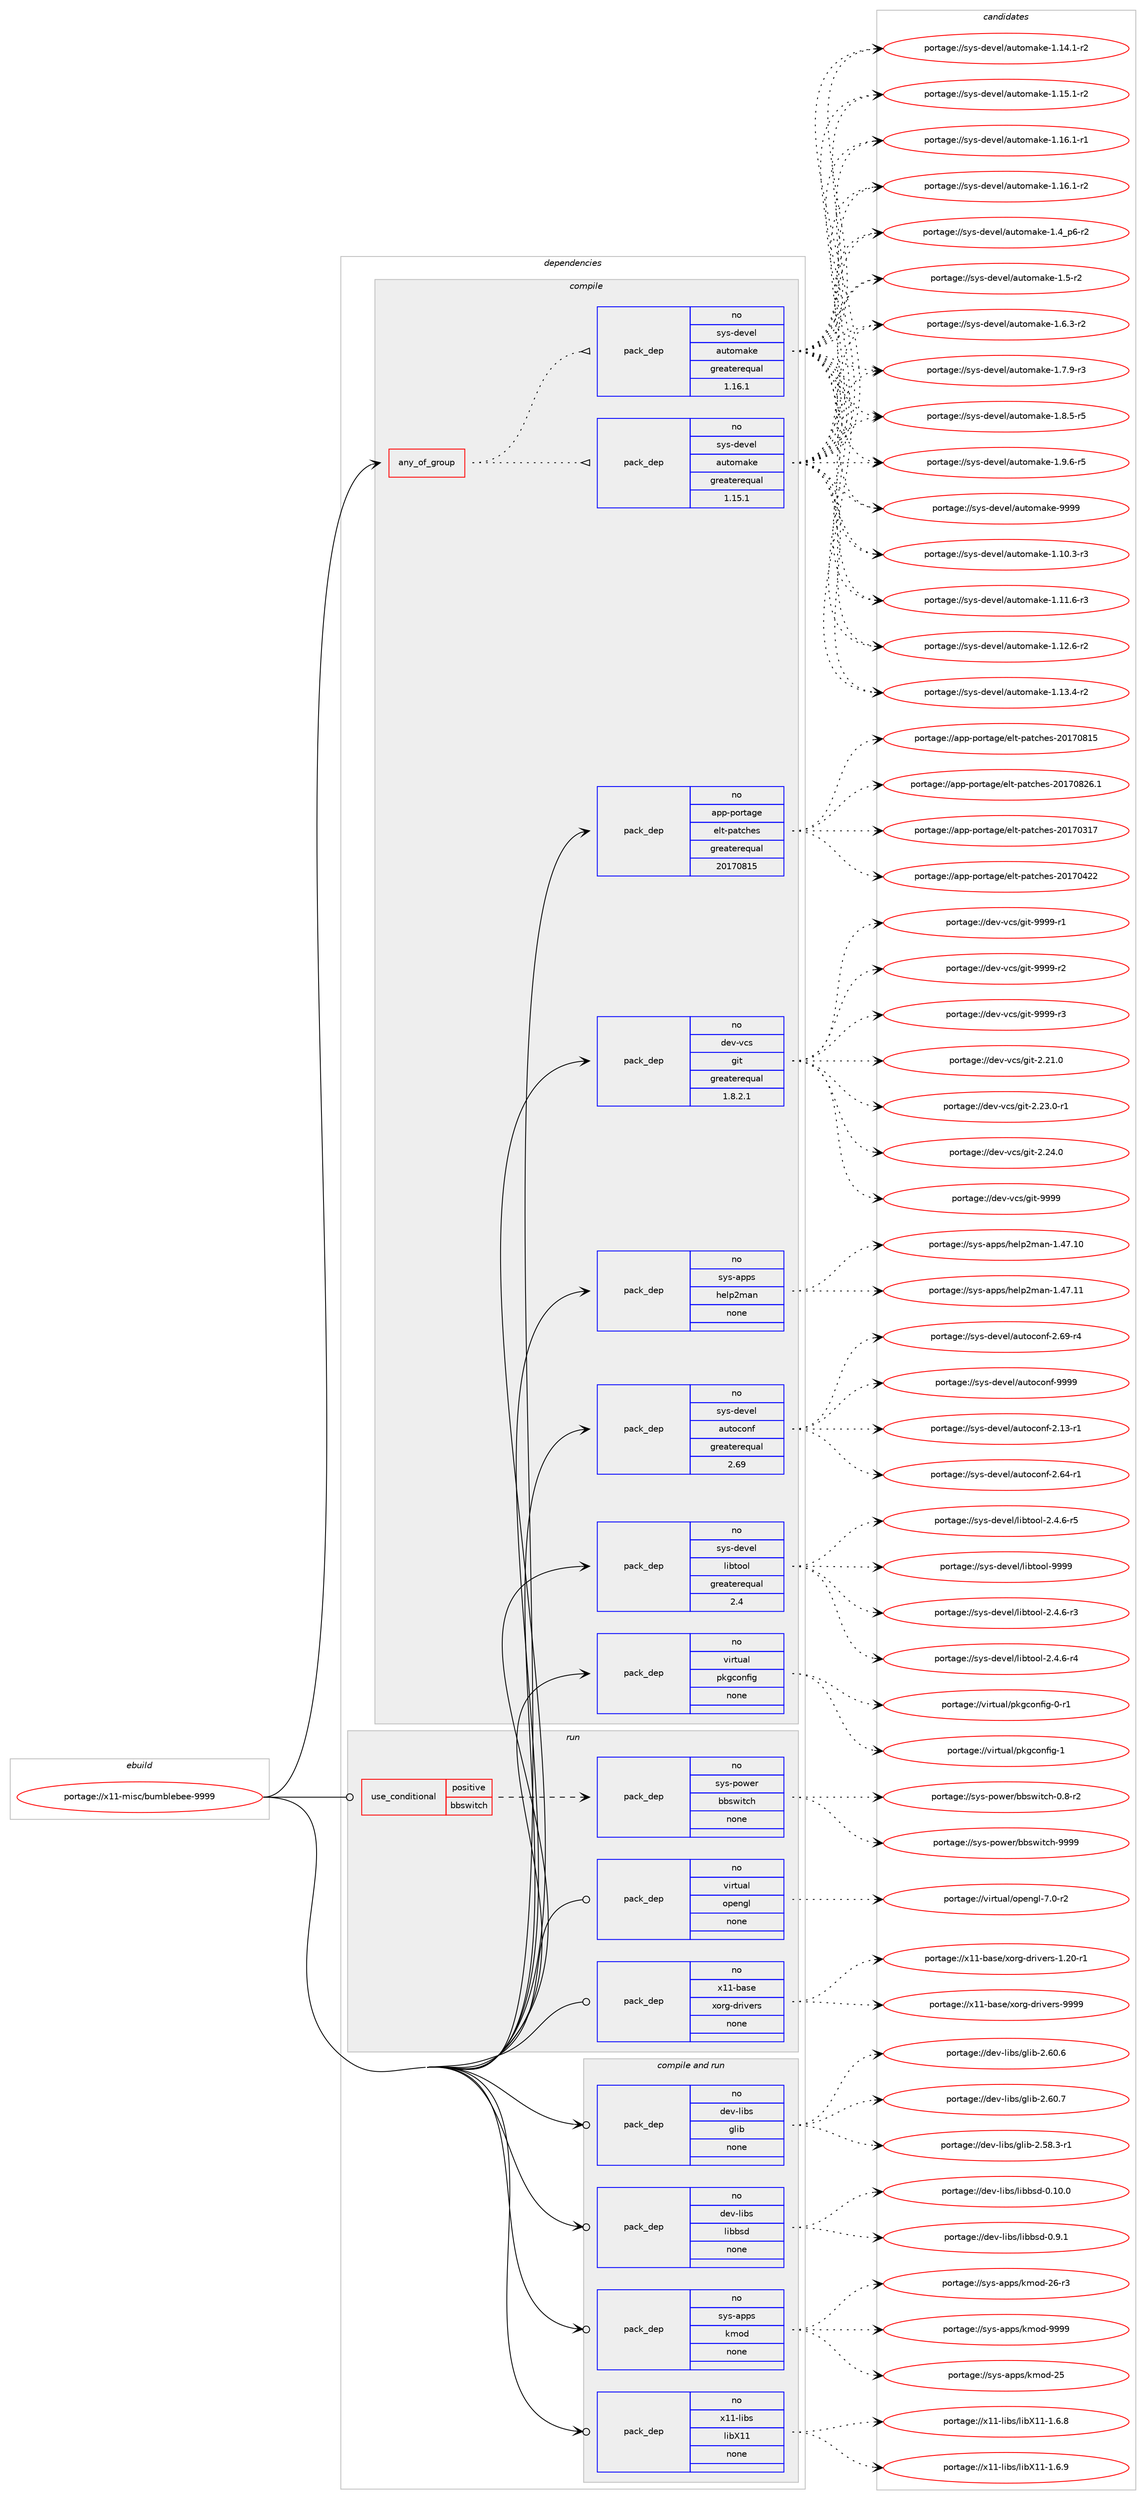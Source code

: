 digraph prolog {

# *************
# Graph options
# *************

newrank=true;
concentrate=true;
compound=true;
graph [rankdir=LR,fontname=Helvetica,fontsize=10,ranksep=1.5];#, ranksep=2.5, nodesep=0.2];
edge  [arrowhead=vee];
node  [fontname=Helvetica,fontsize=10];

# **********
# The ebuild
# **********

subgraph cluster_leftcol {
color=gray;
rank=same;
label=<<i>ebuild</i>>;
id [label="portage://x11-misc/bumblebee-9999", color=red, width=4, href="../x11-misc/bumblebee-9999.svg"];
}

# ****************
# The dependencies
# ****************

subgraph cluster_midcol {
color=gray;
label=<<i>dependencies</i>>;
subgraph cluster_compile {
fillcolor="#eeeeee";
style=filled;
label=<<i>compile</i>>;
subgraph any7839 {
dependency451886 [label=<<TABLE BORDER="0" CELLBORDER="1" CELLSPACING="0" CELLPADDING="4"><TR><TD CELLPADDING="10">any_of_group</TD></TR></TABLE>>, shape=none, color=red];subgraph pack335489 {
dependency451887 [label=<<TABLE BORDER="0" CELLBORDER="1" CELLSPACING="0" CELLPADDING="4" WIDTH="220"><TR><TD ROWSPAN="6" CELLPADDING="30">pack_dep</TD></TR><TR><TD WIDTH="110">no</TD></TR><TR><TD>sys-devel</TD></TR><TR><TD>automake</TD></TR><TR><TD>greaterequal</TD></TR><TR><TD>1.16.1</TD></TR></TABLE>>, shape=none, color=blue];
}
dependency451886:e -> dependency451887:w [weight=20,style="dotted",arrowhead="oinv"];
subgraph pack335490 {
dependency451888 [label=<<TABLE BORDER="0" CELLBORDER="1" CELLSPACING="0" CELLPADDING="4" WIDTH="220"><TR><TD ROWSPAN="6" CELLPADDING="30">pack_dep</TD></TR><TR><TD WIDTH="110">no</TD></TR><TR><TD>sys-devel</TD></TR><TR><TD>automake</TD></TR><TR><TD>greaterequal</TD></TR><TR><TD>1.15.1</TD></TR></TABLE>>, shape=none, color=blue];
}
dependency451886:e -> dependency451888:w [weight=20,style="dotted",arrowhead="oinv"];
}
id:e -> dependency451886:w [weight=20,style="solid",arrowhead="vee"];
subgraph pack335491 {
dependency451889 [label=<<TABLE BORDER="0" CELLBORDER="1" CELLSPACING="0" CELLPADDING="4" WIDTH="220"><TR><TD ROWSPAN="6" CELLPADDING="30">pack_dep</TD></TR><TR><TD WIDTH="110">no</TD></TR><TR><TD>app-portage</TD></TR><TR><TD>elt-patches</TD></TR><TR><TD>greaterequal</TD></TR><TR><TD>20170815</TD></TR></TABLE>>, shape=none, color=blue];
}
id:e -> dependency451889:w [weight=20,style="solid",arrowhead="vee"];
subgraph pack335492 {
dependency451890 [label=<<TABLE BORDER="0" CELLBORDER="1" CELLSPACING="0" CELLPADDING="4" WIDTH="220"><TR><TD ROWSPAN="6" CELLPADDING="30">pack_dep</TD></TR><TR><TD WIDTH="110">no</TD></TR><TR><TD>dev-vcs</TD></TR><TR><TD>git</TD></TR><TR><TD>greaterequal</TD></TR><TR><TD>1.8.2.1</TD></TR></TABLE>>, shape=none, color=blue];
}
id:e -> dependency451890:w [weight=20,style="solid",arrowhead="vee"];
subgraph pack335493 {
dependency451891 [label=<<TABLE BORDER="0" CELLBORDER="1" CELLSPACING="0" CELLPADDING="4" WIDTH="220"><TR><TD ROWSPAN="6" CELLPADDING="30">pack_dep</TD></TR><TR><TD WIDTH="110">no</TD></TR><TR><TD>sys-apps</TD></TR><TR><TD>help2man</TD></TR><TR><TD>none</TD></TR><TR><TD></TD></TR></TABLE>>, shape=none, color=blue];
}
id:e -> dependency451891:w [weight=20,style="solid",arrowhead="vee"];
subgraph pack335494 {
dependency451892 [label=<<TABLE BORDER="0" CELLBORDER="1" CELLSPACING="0" CELLPADDING="4" WIDTH="220"><TR><TD ROWSPAN="6" CELLPADDING="30">pack_dep</TD></TR><TR><TD WIDTH="110">no</TD></TR><TR><TD>sys-devel</TD></TR><TR><TD>autoconf</TD></TR><TR><TD>greaterequal</TD></TR><TR><TD>2.69</TD></TR></TABLE>>, shape=none, color=blue];
}
id:e -> dependency451892:w [weight=20,style="solid",arrowhead="vee"];
subgraph pack335495 {
dependency451893 [label=<<TABLE BORDER="0" CELLBORDER="1" CELLSPACING="0" CELLPADDING="4" WIDTH="220"><TR><TD ROWSPAN="6" CELLPADDING="30">pack_dep</TD></TR><TR><TD WIDTH="110">no</TD></TR><TR><TD>sys-devel</TD></TR><TR><TD>libtool</TD></TR><TR><TD>greaterequal</TD></TR><TR><TD>2.4</TD></TR></TABLE>>, shape=none, color=blue];
}
id:e -> dependency451893:w [weight=20,style="solid",arrowhead="vee"];
subgraph pack335496 {
dependency451894 [label=<<TABLE BORDER="0" CELLBORDER="1" CELLSPACING="0" CELLPADDING="4" WIDTH="220"><TR><TD ROWSPAN="6" CELLPADDING="30">pack_dep</TD></TR><TR><TD WIDTH="110">no</TD></TR><TR><TD>virtual</TD></TR><TR><TD>pkgconfig</TD></TR><TR><TD>none</TD></TR><TR><TD></TD></TR></TABLE>>, shape=none, color=blue];
}
id:e -> dependency451894:w [weight=20,style="solid",arrowhead="vee"];
}
subgraph cluster_compileandrun {
fillcolor="#eeeeee";
style=filled;
label=<<i>compile and run</i>>;
subgraph pack335497 {
dependency451895 [label=<<TABLE BORDER="0" CELLBORDER="1" CELLSPACING="0" CELLPADDING="4" WIDTH="220"><TR><TD ROWSPAN="6" CELLPADDING="30">pack_dep</TD></TR><TR><TD WIDTH="110">no</TD></TR><TR><TD>dev-libs</TD></TR><TR><TD>glib</TD></TR><TR><TD>none</TD></TR><TR><TD></TD></TR></TABLE>>, shape=none, color=blue];
}
id:e -> dependency451895:w [weight=20,style="solid",arrowhead="odotvee"];
subgraph pack335498 {
dependency451896 [label=<<TABLE BORDER="0" CELLBORDER="1" CELLSPACING="0" CELLPADDING="4" WIDTH="220"><TR><TD ROWSPAN="6" CELLPADDING="30">pack_dep</TD></TR><TR><TD WIDTH="110">no</TD></TR><TR><TD>dev-libs</TD></TR><TR><TD>libbsd</TD></TR><TR><TD>none</TD></TR><TR><TD></TD></TR></TABLE>>, shape=none, color=blue];
}
id:e -> dependency451896:w [weight=20,style="solid",arrowhead="odotvee"];
subgraph pack335499 {
dependency451897 [label=<<TABLE BORDER="0" CELLBORDER="1" CELLSPACING="0" CELLPADDING="4" WIDTH="220"><TR><TD ROWSPAN="6" CELLPADDING="30">pack_dep</TD></TR><TR><TD WIDTH="110">no</TD></TR><TR><TD>sys-apps</TD></TR><TR><TD>kmod</TD></TR><TR><TD>none</TD></TR><TR><TD></TD></TR></TABLE>>, shape=none, color=blue];
}
id:e -> dependency451897:w [weight=20,style="solid",arrowhead="odotvee"];
subgraph pack335500 {
dependency451898 [label=<<TABLE BORDER="0" CELLBORDER="1" CELLSPACING="0" CELLPADDING="4" WIDTH="220"><TR><TD ROWSPAN="6" CELLPADDING="30">pack_dep</TD></TR><TR><TD WIDTH="110">no</TD></TR><TR><TD>x11-libs</TD></TR><TR><TD>libX11</TD></TR><TR><TD>none</TD></TR><TR><TD></TD></TR></TABLE>>, shape=none, color=blue];
}
id:e -> dependency451898:w [weight=20,style="solid",arrowhead="odotvee"];
}
subgraph cluster_run {
fillcolor="#eeeeee";
style=filled;
label=<<i>run</i>>;
subgraph cond108269 {
dependency451899 [label=<<TABLE BORDER="0" CELLBORDER="1" CELLSPACING="0" CELLPADDING="4"><TR><TD ROWSPAN="3" CELLPADDING="10">use_conditional</TD></TR><TR><TD>positive</TD></TR><TR><TD>bbswitch</TD></TR></TABLE>>, shape=none, color=red];
subgraph pack335501 {
dependency451900 [label=<<TABLE BORDER="0" CELLBORDER="1" CELLSPACING="0" CELLPADDING="4" WIDTH="220"><TR><TD ROWSPAN="6" CELLPADDING="30">pack_dep</TD></TR><TR><TD WIDTH="110">no</TD></TR><TR><TD>sys-power</TD></TR><TR><TD>bbswitch</TD></TR><TR><TD>none</TD></TR><TR><TD></TD></TR></TABLE>>, shape=none, color=blue];
}
dependency451899:e -> dependency451900:w [weight=20,style="dashed",arrowhead="vee"];
}
id:e -> dependency451899:w [weight=20,style="solid",arrowhead="odot"];
subgraph pack335502 {
dependency451901 [label=<<TABLE BORDER="0" CELLBORDER="1" CELLSPACING="0" CELLPADDING="4" WIDTH="220"><TR><TD ROWSPAN="6" CELLPADDING="30">pack_dep</TD></TR><TR><TD WIDTH="110">no</TD></TR><TR><TD>virtual</TD></TR><TR><TD>opengl</TD></TR><TR><TD>none</TD></TR><TR><TD></TD></TR></TABLE>>, shape=none, color=blue];
}
id:e -> dependency451901:w [weight=20,style="solid",arrowhead="odot"];
subgraph pack335503 {
dependency451902 [label=<<TABLE BORDER="0" CELLBORDER="1" CELLSPACING="0" CELLPADDING="4" WIDTH="220"><TR><TD ROWSPAN="6" CELLPADDING="30">pack_dep</TD></TR><TR><TD WIDTH="110">no</TD></TR><TR><TD>x11-base</TD></TR><TR><TD>xorg-drivers</TD></TR><TR><TD>none</TD></TR><TR><TD></TD></TR></TABLE>>, shape=none, color=blue];
}
id:e -> dependency451902:w [weight=20,style="solid",arrowhead="odot"];
}
}

# **************
# The candidates
# **************

subgraph cluster_choices {
rank=same;
color=gray;
label=<<i>candidates</i>>;

subgraph choice335489 {
color=black;
nodesep=1;
choiceportage11512111545100101118101108479711711611110997107101454946494846514511451 [label="portage://sys-devel/automake-1.10.3-r3", color=red, width=4,href="../sys-devel/automake-1.10.3-r3.svg"];
choiceportage11512111545100101118101108479711711611110997107101454946494946544511451 [label="portage://sys-devel/automake-1.11.6-r3", color=red, width=4,href="../sys-devel/automake-1.11.6-r3.svg"];
choiceportage11512111545100101118101108479711711611110997107101454946495046544511450 [label="portage://sys-devel/automake-1.12.6-r2", color=red, width=4,href="../sys-devel/automake-1.12.6-r2.svg"];
choiceportage11512111545100101118101108479711711611110997107101454946495146524511450 [label="portage://sys-devel/automake-1.13.4-r2", color=red, width=4,href="../sys-devel/automake-1.13.4-r2.svg"];
choiceportage11512111545100101118101108479711711611110997107101454946495246494511450 [label="portage://sys-devel/automake-1.14.1-r2", color=red, width=4,href="../sys-devel/automake-1.14.1-r2.svg"];
choiceportage11512111545100101118101108479711711611110997107101454946495346494511450 [label="portage://sys-devel/automake-1.15.1-r2", color=red, width=4,href="../sys-devel/automake-1.15.1-r2.svg"];
choiceportage11512111545100101118101108479711711611110997107101454946495446494511449 [label="portage://sys-devel/automake-1.16.1-r1", color=red, width=4,href="../sys-devel/automake-1.16.1-r1.svg"];
choiceportage11512111545100101118101108479711711611110997107101454946495446494511450 [label="portage://sys-devel/automake-1.16.1-r2", color=red, width=4,href="../sys-devel/automake-1.16.1-r2.svg"];
choiceportage115121115451001011181011084797117116111109971071014549465295112544511450 [label="portage://sys-devel/automake-1.4_p6-r2", color=red, width=4,href="../sys-devel/automake-1.4_p6-r2.svg"];
choiceportage11512111545100101118101108479711711611110997107101454946534511450 [label="portage://sys-devel/automake-1.5-r2", color=red, width=4,href="../sys-devel/automake-1.5-r2.svg"];
choiceportage115121115451001011181011084797117116111109971071014549465446514511450 [label="portage://sys-devel/automake-1.6.3-r2", color=red, width=4,href="../sys-devel/automake-1.6.3-r2.svg"];
choiceportage115121115451001011181011084797117116111109971071014549465546574511451 [label="portage://sys-devel/automake-1.7.9-r3", color=red, width=4,href="../sys-devel/automake-1.7.9-r3.svg"];
choiceportage115121115451001011181011084797117116111109971071014549465646534511453 [label="portage://sys-devel/automake-1.8.5-r5", color=red, width=4,href="../sys-devel/automake-1.8.5-r5.svg"];
choiceportage115121115451001011181011084797117116111109971071014549465746544511453 [label="portage://sys-devel/automake-1.9.6-r5", color=red, width=4,href="../sys-devel/automake-1.9.6-r5.svg"];
choiceportage115121115451001011181011084797117116111109971071014557575757 [label="portage://sys-devel/automake-9999", color=red, width=4,href="../sys-devel/automake-9999.svg"];
dependency451887:e -> choiceportage11512111545100101118101108479711711611110997107101454946494846514511451:w [style=dotted,weight="100"];
dependency451887:e -> choiceportage11512111545100101118101108479711711611110997107101454946494946544511451:w [style=dotted,weight="100"];
dependency451887:e -> choiceportage11512111545100101118101108479711711611110997107101454946495046544511450:w [style=dotted,weight="100"];
dependency451887:e -> choiceportage11512111545100101118101108479711711611110997107101454946495146524511450:w [style=dotted,weight="100"];
dependency451887:e -> choiceportage11512111545100101118101108479711711611110997107101454946495246494511450:w [style=dotted,weight="100"];
dependency451887:e -> choiceportage11512111545100101118101108479711711611110997107101454946495346494511450:w [style=dotted,weight="100"];
dependency451887:e -> choiceportage11512111545100101118101108479711711611110997107101454946495446494511449:w [style=dotted,weight="100"];
dependency451887:e -> choiceportage11512111545100101118101108479711711611110997107101454946495446494511450:w [style=dotted,weight="100"];
dependency451887:e -> choiceportage115121115451001011181011084797117116111109971071014549465295112544511450:w [style=dotted,weight="100"];
dependency451887:e -> choiceportage11512111545100101118101108479711711611110997107101454946534511450:w [style=dotted,weight="100"];
dependency451887:e -> choiceportage115121115451001011181011084797117116111109971071014549465446514511450:w [style=dotted,weight="100"];
dependency451887:e -> choiceportage115121115451001011181011084797117116111109971071014549465546574511451:w [style=dotted,weight="100"];
dependency451887:e -> choiceportage115121115451001011181011084797117116111109971071014549465646534511453:w [style=dotted,weight="100"];
dependency451887:e -> choiceportage115121115451001011181011084797117116111109971071014549465746544511453:w [style=dotted,weight="100"];
dependency451887:e -> choiceportage115121115451001011181011084797117116111109971071014557575757:w [style=dotted,weight="100"];
}
subgraph choice335490 {
color=black;
nodesep=1;
choiceportage11512111545100101118101108479711711611110997107101454946494846514511451 [label="portage://sys-devel/automake-1.10.3-r3", color=red, width=4,href="../sys-devel/automake-1.10.3-r3.svg"];
choiceportage11512111545100101118101108479711711611110997107101454946494946544511451 [label="portage://sys-devel/automake-1.11.6-r3", color=red, width=4,href="../sys-devel/automake-1.11.6-r3.svg"];
choiceportage11512111545100101118101108479711711611110997107101454946495046544511450 [label="portage://sys-devel/automake-1.12.6-r2", color=red, width=4,href="../sys-devel/automake-1.12.6-r2.svg"];
choiceportage11512111545100101118101108479711711611110997107101454946495146524511450 [label="portage://sys-devel/automake-1.13.4-r2", color=red, width=4,href="../sys-devel/automake-1.13.4-r2.svg"];
choiceportage11512111545100101118101108479711711611110997107101454946495246494511450 [label="portage://sys-devel/automake-1.14.1-r2", color=red, width=4,href="../sys-devel/automake-1.14.1-r2.svg"];
choiceportage11512111545100101118101108479711711611110997107101454946495346494511450 [label="portage://sys-devel/automake-1.15.1-r2", color=red, width=4,href="../sys-devel/automake-1.15.1-r2.svg"];
choiceportage11512111545100101118101108479711711611110997107101454946495446494511449 [label="portage://sys-devel/automake-1.16.1-r1", color=red, width=4,href="../sys-devel/automake-1.16.1-r1.svg"];
choiceportage11512111545100101118101108479711711611110997107101454946495446494511450 [label="portage://sys-devel/automake-1.16.1-r2", color=red, width=4,href="../sys-devel/automake-1.16.1-r2.svg"];
choiceportage115121115451001011181011084797117116111109971071014549465295112544511450 [label="portage://sys-devel/automake-1.4_p6-r2", color=red, width=4,href="../sys-devel/automake-1.4_p6-r2.svg"];
choiceportage11512111545100101118101108479711711611110997107101454946534511450 [label="portage://sys-devel/automake-1.5-r2", color=red, width=4,href="../sys-devel/automake-1.5-r2.svg"];
choiceportage115121115451001011181011084797117116111109971071014549465446514511450 [label="portage://sys-devel/automake-1.6.3-r2", color=red, width=4,href="../sys-devel/automake-1.6.3-r2.svg"];
choiceportage115121115451001011181011084797117116111109971071014549465546574511451 [label="portage://sys-devel/automake-1.7.9-r3", color=red, width=4,href="../sys-devel/automake-1.7.9-r3.svg"];
choiceportage115121115451001011181011084797117116111109971071014549465646534511453 [label="portage://sys-devel/automake-1.8.5-r5", color=red, width=4,href="../sys-devel/automake-1.8.5-r5.svg"];
choiceportage115121115451001011181011084797117116111109971071014549465746544511453 [label="portage://sys-devel/automake-1.9.6-r5", color=red, width=4,href="../sys-devel/automake-1.9.6-r5.svg"];
choiceportage115121115451001011181011084797117116111109971071014557575757 [label="portage://sys-devel/automake-9999", color=red, width=4,href="../sys-devel/automake-9999.svg"];
dependency451888:e -> choiceportage11512111545100101118101108479711711611110997107101454946494846514511451:w [style=dotted,weight="100"];
dependency451888:e -> choiceportage11512111545100101118101108479711711611110997107101454946494946544511451:w [style=dotted,weight="100"];
dependency451888:e -> choiceportage11512111545100101118101108479711711611110997107101454946495046544511450:w [style=dotted,weight="100"];
dependency451888:e -> choiceportage11512111545100101118101108479711711611110997107101454946495146524511450:w [style=dotted,weight="100"];
dependency451888:e -> choiceportage11512111545100101118101108479711711611110997107101454946495246494511450:w [style=dotted,weight="100"];
dependency451888:e -> choiceportage11512111545100101118101108479711711611110997107101454946495346494511450:w [style=dotted,weight="100"];
dependency451888:e -> choiceportage11512111545100101118101108479711711611110997107101454946495446494511449:w [style=dotted,weight="100"];
dependency451888:e -> choiceportage11512111545100101118101108479711711611110997107101454946495446494511450:w [style=dotted,weight="100"];
dependency451888:e -> choiceportage115121115451001011181011084797117116111109971071014549465295112544511450:w [style=dotted,weight="100"];
dependency451888:e -> choiceportage11512111545100101118101108479711711611110997107101454946534511450:w [style=dotted,weight="100"];
dependency451888:e -> choiceportage115121115451001011181011084797117116111109971071014549465446514511450:w [style=dotted,weight="100"];
dependency451888:e -> choiceportage115121115451001011181011084797117116111109971071014549465546574511451:w [style=dotted,weight="100"];
dependency451888:e -> choiceportage115121115451001011181011084797117116111109971071014549465646534511453:w [style=dotted,weight="100"];
dependency451888:e -> choiceportage115121115451001011181011084797117116111109971071014549465746544511453:w [style=dotted,weight="100"];
dependency451888:e -> choiceportage115121115451001011181011084797117116111109971071014557575757:w [style=dotted,weight="100"];
}
subgraph choice335491 {
color=black;
nodesep=1;
choiceportage97112112451121111141169710310147101108116451129711699104101115455048495548514955 [label="portage://app-portage/elt-patches-20170317", color=red, width=4,href="../app-portage/elt-patches-20170317.svg"];
choiceportage97112112451121111141169710310147101108116451129711699104101115455048495548525050 [label="portage://app-portage/elt-patches-20170422", color=red, width=4,href="../app-portage/elt-patches-20170422.svg"];
choiceportage97112112451121111141169710310147101108116451129711699104101115455048495548564953 [label="portage://app-portage/elt-patches-20170815", color=red, width=4,href="../app-portage/elt-patches-20170815.svg"];
choiceportage971121124511211111411697103101471011081164511297116991041011154550484955485650544649 [label="portage://app-portage/elt-patches-20170826.1", color=red, width=4,href="../app-portage/elt-patches-20170826.1.svg"];
dependency451889:e -> choiceportage97112112451121111141169710310147101108116451129711699104101115455048495548514955:w [style=dotted,weight="100"];
dependency451889:e -> choiceportage97112112451121111141169710310147101108116451129711699104101115455048495548525050:w [style=dotted,weight="100"];
dependency451889:e -> choiceportage97112112451121111141169710310147101108116451129711699104101115455048495548564953:w [style=dotted,weight="100"];
dependency451889:e -> choiceportage971121124511211111411697103101471011081164511297116991041011154550484955485650544649:w [style=dotted,weight="100"];
}
subgraph choice335492 {
color=black;
nodesep=1;
choiceportage10010111845118991154710310511645504650494648 [label="portage://dev-vcs/git-2.21.0", color=red, width=4,href="../dev-vcs/git-2.21.0.svg"];
choiceportage100101118451189911547103105116455046505146484511449 [label="portage://dev-vcs/git-2.23.0-r1", color=red, width=4,href="../dev-vcs/git-2.23.0-r1.svg"];
choiceportage10010111845118991154710310511645504650524648 [label="portage://dev-vcs/git-2.24.0", color=red, width=4,href="../dev-vcs/git-2.24.0.svg"];
choiceportage1001011184511899115471031051164557575757 [label="portage://dev-vcs/git-9999", color=red, width=4,href="../dev-vcs/git-9999.svg"];
choiceportage10010111845118991154710310511645575757574511449 [label="portage://dev-vcs/git-9999-r1", color=red, width=4,href="../dev-vcs/git-9999-r1.svg"];
choiceportage10010111845118991154710310511645575757574511450 [label="portage://dev-vcs/git-9999-r2", color=red, width=4,href="../dev-vcs/git-9999-r2.svg"];
choiceportage10010111845118991154710310511645575757574511451 [label="portage://dev-vcs/git-9999-r3", color=red, width=4,href="../dev-vcs/git-9999-r3.svg"];
dependency451890:e -> choiceportage10010111845118991154710310511645504650494648:w [style=dotted,weight="100"];
dependency451890:e -> choiceportage100101118451189911547103105116455046505146484511449:w [style=dotted,weight="100"];
dependency451890:e -> choiceportage10010111845118991154710310511645504650524648:w [style=dotted,weight="100"];
dependency451890:e -> choiceportage1001011184511899115471031051164557575757:w [style=dotted,weight="100"];
dependency451890:e -> choiceportage10010111845118991154710310511645575757574511449:w [style=dotted,weight="100"];
dependency451890:e -> choiceportage10010111845118991154710310511645575757574511450:w [style=dotted,weight="100"];
dependency451890:e -> choiceportage10010111845118991154710310511645575757574511451:w [style=dotted,weight="100"];
}
subgraph choice335493 {
color=black;
nodesep=1;
choiceportage11512111545971121121154710410110811250109971104549465255464948 [label="portage://sys-apps/help2man-1.47.10", color=red, width=4,href="../sys-apps/help2man-1.47.10.svg"];
choiceportage11512111545971121121154710410110811250109971104549465255464949 [label="portage://sys-apps/help2man-1.47.11", color=red, width=4,href="../sys-apps/help2man-1.47.11.svg"];
dependency451891:e -> choiceportage11512111545971121121154710410110811250109971104549465255464948:w [style=dotted,weight="100"];
dependency451891:e -> choiceportage11512111545971121121154710410110811250109971104549465255464949:w [style=dotted,weight="100"];
}
subgraph choice335494 {
color=black;
nodesep=1;
choiceportage1151211154510010111810110847971171161119911111010245504649514511449 [label="portage://sys-devel/autoconf-2.13-r1", color=red, width=4,href="../sys-devel/autoconf-2.13-r1.svg"];
choiceportage1151211154510010111810110847971171161119911111010245504654524511449 [label="portage://sys-devel/autoconf-2.64-r1", color=red, width=4,href="../sys-devel/autoconf-2.64-r1.svg"];
choiceportage1151211154510010111810110847971171161119911111010245504654574511452 [label="portage://sys-devel/autoconf-2.69-r4", color=red, width=4,href="../sys-devel/autoconf-2.69-r4.svg"];
choiceportage115121115451001011181011084797117116111991111101024557575757 [label="portage://sys-devel/autoconf-9999", color=red, width=4,href="../sys-devel/autoconf-9999.svg"];
dependency451892:e -> choiceportage1151211154510010111810110847971171161119911111010245504649514511449:w [style=dotted,weight="100"];
dependency451892:e -> choiceportage1151211154510010111810110847971171161119911111010245504654524511449:w [style=dotted,weight="100"];
dependency451892:e -> choiceportage1151211154510010111810110847971171161119911111010245504654574511452:w [style=dotted,weight="100"];
dependency451892:e -> choiceportage115121115451001011181011084797117116111991111101024557575757:w [style=dotted,weight="100"];
}
subgraph choice335495 {
color=black;
nodesep=1;
choiceportage1151211154510010111810110847108105981161111111084550465246544511451 [label="portage://sys-devel/libtool-2.4.6-r3", color=red, width=4,href="../sys-devel/libtool-2.4.6-r3.svg"];
choiceportage1151211154510010111810110847108105981161111111084550465246544511452 [label="portage://sys-devel/libtool-2.4.6-r4", color=red, width=4,href="../sys-devel/libtool-2.4.6-r4.svg"];
choiceportage1151211154510010111810110847108105981161111111084550465246544511453 [label="portage://sys-devel/libtool-2.4.6-r5", color=red, width=4,href="../sys-devel/libtool-2.4.6-r5.svg"];
choiceportage1151211154510010111810110847108105981161111111084557575757 [label="portage://sys-devel/libtool-9999", color=red, width=4,href="../sys-devel/libtool-9999.svg"];
dependency451893:e -> choiceportage1151211154510010111810110847108105981161111111084550465246544511451:w [style=dotted,weight="100"];
dependency451893:e -> choiceportage1151211154510010111810110847108105981161111111084550465246544511452:w [style=dotted,weight="100"];
dependency451893:e -> choiceportage1151211154510010111810110847108105981161111111084550465246544511453:w [style=dotted,weight="100"];
dependency451893:e -> choiceportage1151211154510010111810110847108105981161111111084557575757:w [style=dotted,weight="100"];
}
subgraph choice335496 {
color=black;
nodesep=1;
choiceportage11810511411611797108471121071039911111010210510345484511449 [label="portage://virtual/pkgconfig-0-r1", color=red, width=4,href="../virtual/pkgconfig-0-r1.svg"];
choiceportage1181051141161179710847112107103991111101021051034549 [label="portage://virtual/pkgconfig-1", color=red, width=4,href="../virtual/pkgconfig-1.svg"];
dependency451894:e -> choiceportage11810511411611797108471121071039911111010210510345484511449:w [style=dotted,weight="100"];
dependency451894:e -> choiceportage1181051141161179710847112107103991111101021051034549:w [style=dotted,weight="100"];
}
subgraph choice335497 {
color=black;
nodesep=1;
choiceportage10010111845108105981154710310810598455046535646514511449 [label="portage://dev-libs/glib-2.58.3-r1", color=red, width=4,href="../dev-libs/glib-2.58.3-r1.svg"];
choiceportage1001011184510810598115471031081059845504654484654 [label="portage://dev-libs/glib-2.60.6", color=red, width=4,href="../dev-libs/glib-2.60.6.svg"];
choiceportage1001011184510810598115471031081059845504654484655 [label="portage://dev-libs/glib-2.60.7", color=red, width=4,href="../dev-libs/glib-2.60.7.svg"];
dependency451895:e -> choiceportage10010111845108105981154710310810598455046535646514511449:w [style=dotted,weight="100"];
dependency451895:e -> choiceportage1001011184510810598115471031081059845504654484654:w [style=dotted,weight="100"];
dependency451895:e -> choiceportage1001011184510810598115471031081059845504654484655:w [style=dotted,weight="100"];
}
subgraph choice335498 {
color=black;
nodesep=1;
choiceportage100101118451081059811547108105989811510045484649484648 [label="portage://dev-libs/libbsd-0.10.0", color=red, width=4,href="../dev-libs/libbsd-0.10.0.svg"];
choiceportage1001011184510810598115471081059898115100454846574649 [label="portage://dev-libs/libbsd-0.9.1", color=red, width=4,href="../dev-libs/libbsd-0.9.1.svg"];
dependency451896:e -> choiceportage100101118451081059811547108105989811510045484649484648:w [style=dotted,weight="100"];
dependency451896:e -> choiceportage1001011184510810598115471081059898115100454846574649:w [style=dotted,weight="100"];
}
subgraph choice335499 {
color=black;
nodesep=1;
choiceportage115121115459711211211547107109111100455053 [label="portage://sys-apps/kmod-25", color=red, width=4,href="../sys-apps/kmod-25.svg"];
choiceportage1151211154597112112115471071091111004550544511451 [label="portage://sys-apps/kmod-26-r3", color=red, width=4,href="../sys-apps/kmod-26-r3.svg"];
choiceportage1151211154597112112115471071091111004557575757 [label="portage://sys-apps/kmod-9999", color=red, width=4,href="../sys-apps/kmod-9999.svg"];
dependency451897:e -> choiceportage115121115459711211211547107109111100455053:w [style=dotted,weight="100"];
dependency451897:e -> choiceportage1151211154597112112115471071091111004550544511451:w [style=dotted,weight="100"];
dependency451897:e -> choiceportage1151211154597112112115471071091111004557575757:w [style=dotted,weight="100"];
}
subgraph choice335500 {
color=black;
nodesep=1;
choiceportage120494945108105981154710810598884949454946544656 [label="portage://x11-libs/libX11-1.6.8", color=red, width=4,href="../x11-libs/libX11-1.6.8.svg"];
choiceportage120494945108105981154710810598884949454946544657 [label="portage://x11-libs/libX11-1.6.9", color=red, width=4,href="../x11-libs/libX11-1.6.9.svg"];
dependency451898:e -> choiceportage120494945108105981154710810598884949454946544656:w [style=dotted,weight="100"];
dependency451898:e -> choiceportage120494945108105981154710810598884949454946544657:w [style=dotted,weight="100"];
}
subgraph choice335501 {
color=black;
nodesep=1;
choiceportage1151211154511211111910111447989811511910511699104454846564511450 [label="portage://sys-power/bbswitch-0.8-r2", color=red, width=4,href="../sys-power/bbswitch-0.8-r2.svg"];
choiceportage11512111545112111119101114479898115119105116991044557575757 [label="portage://sys-power/bbswitch-9999", color=red, width=4,href="../sys-power/bbswitch-9999.svg"];
dependency451900:e -> choiceportage1151211154511211111910111447989811511910511699104454846564511450:w [style=dotted,weight="100"];
dependency451900:e -> choiceportage11512111545112111119101114479898115119105116991044557575757:w [style=dotted,weight="100"];
}
subgraph choice335502 {
color=black;
nodesep=1;
choiceportage1181051141161179710847111112101110103108455546484511450 [label="portage://virtual/opengl-7.0-r2", color=red, width=4,href="../virtual/opengl-7.0-r2.svg"];
dependency451901:e -> choiceportage1181051141161179710847111112101110103108455546484511450:w [style=dotted,weight="100"];
}
subgraph choice335503 {
color=black;
nodesep=1;
choiceportage1204949459897115101471201111141034510011410511810111411545494650484511449 [label="portage://x11-base/xorg-drivers-1.20-r1", color=red, width=4,href="../x11-base/xorg-drivers-1.20-r1.svg"];
choiceportage120494945989711510147120111114103451001141051181011141154557575757 [label="portage://x11-base/xorg-drivers-9999", color=red, width=4,href="../x11-base/xorg-drivers-9999.svg"];
dependency451902:e -> choiceportage1204949459897115101471201111141034510011410511810111411545494650484511449:w [style=dotted,weight="100"];
dependency451902:e -> choiceportage120494945989711510147120111114103451001141051181011141154557575757:w [style=dotted,weight="100"];
}
}

}
